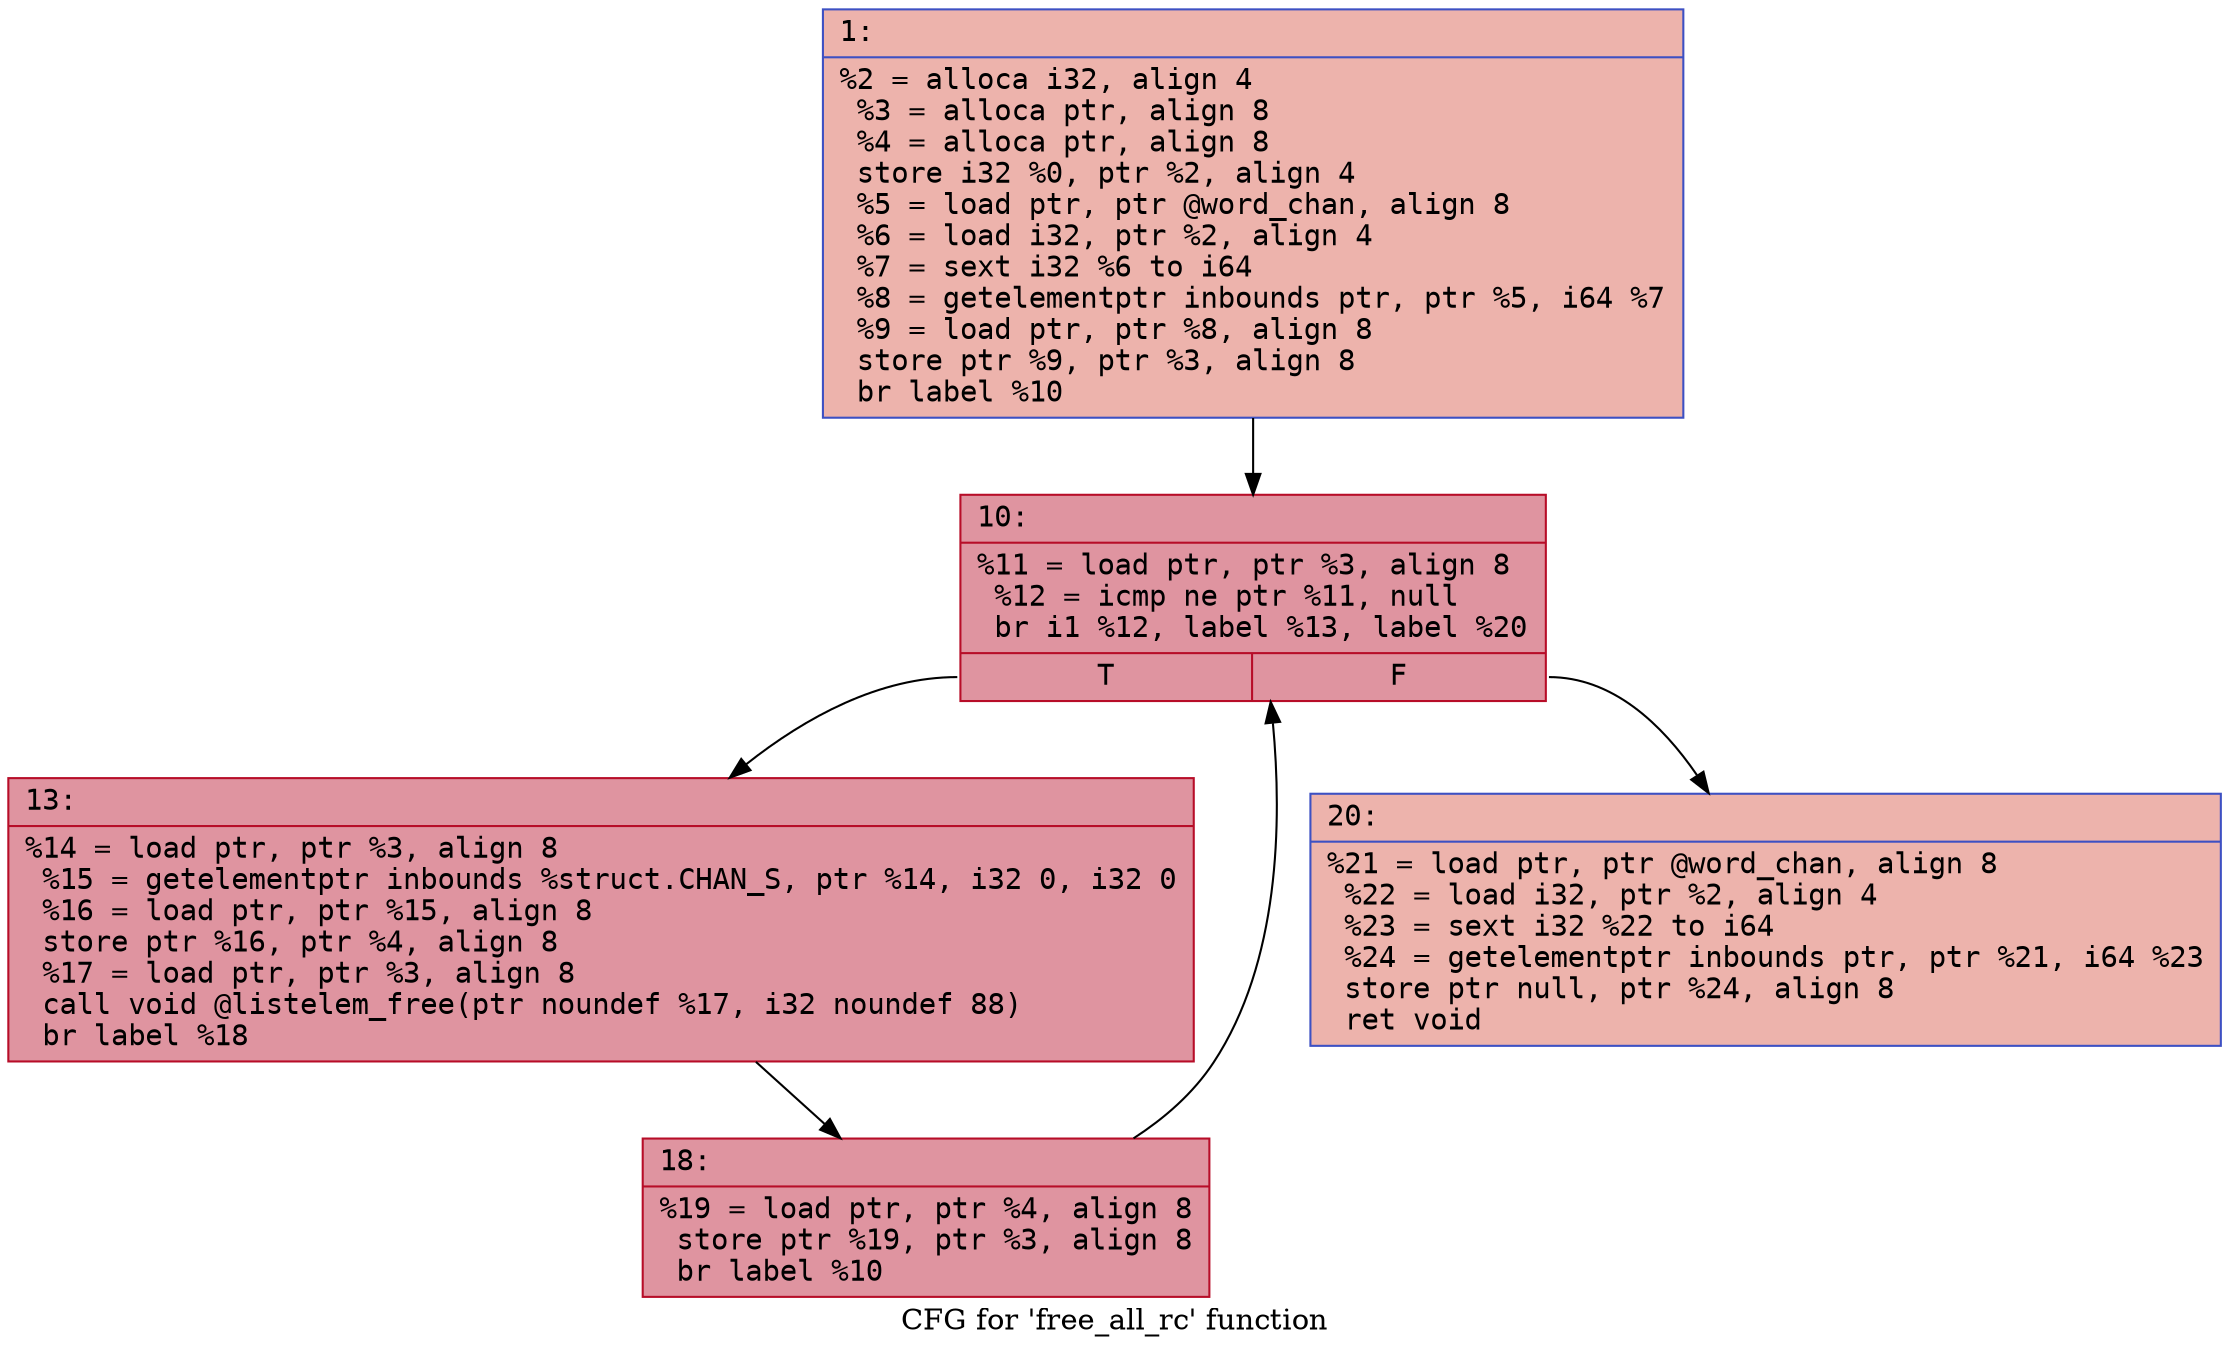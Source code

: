 digraph "CFG for 'free_all_rc' function" {
	label="CFG for 'free_all_rc' function";

	Node0x6000020374d0 [shape=record,color="#3d50c3ff", style=filled, fillcolor="#d6524470" fontname="Courier",label="{1:\l|  %2 = alloca i32, align 4\l  %3 = alloca ptr, align 8\l  %4 = alloca ptr, align 8\l  store i32 %0, ptr %2, align 4\l  %5 = load ptr, ptr @word_chan, align 8\l  %6 = load i32, ptr %2, align 4\l  %7 = sext i32 %6 to i64\l  %8 = getelementptr inbounds ptr, ptr %5, i64 %7\l  %9 = load ptr, ptr %8, align 8\l  store ptr %9, ptr %3, align 8\l  br label %10\l}"];
	Node0x6000020374d0 -> Node0x600002037520[tooltip="1 -> 10\nProbability 100.00%" ];
	Node0x600002037520 [shape=record,color="#b70d28ff", style=filled, fillcolor="#b70d2870" fontname="Courier",label="{10:\l|  %11 = load ptr, ptr %3, align 8\l  %12 = icmp ne ptr %11, null\l  br i1 %12, label %13, label %20\l|{<s0>T|<s1>F}}"];
	Node0x600002037520:s0 -> Node0x600002037570[tooltip="10 -> 13\nProbability 96.88%" ];
	Node0x600002037520:s1 -> Node0x600002037610[tooltip="10 -> 20\nProbability 3.12%" ];
	Node0x600002037570 [shape=record,color="#b70d28ff", style=filled, fillcolor="#b70d2870" fontname="Courier",label="{13:\l|  %14 = load ptr, ptr %3, align 8\l  %15 = getelementptr inbounds %struct.CHAN_S, ptr %14, i32 0, i32 0\l  %16 = load ptr, ptr %15, align 8\l  store ptr %16, ptr %4, align 8\l  %17 = load ptr, ptr %3, align 8\l  call void @listelem_free(ptr noundef %17, i32 noundef 88)\l  br label %18\l}"];
	Node0x600002037570 -> Node0x6000020375c0[tooltip="13 -> 18\nProbability 100.00%" ];
	Node0x6000020375c0 [shape=record,color="#b70d28ff", style=filled, fillcolor="#b70d2870" fontname="Courier",label="{18:\l|  %19 = load ptr, ptr %4, align 8\l  store ptr %19, ptr %3, align 8\l  br label %10\l}"];
	Node0x6000020375c0 -> Node0x600002037520[tooltip="18 -> 10\nProbability 100.00%" ];
	Node0x600002037610 [shape=record,color="#3d50c3ff", style=filled, fillcolor="#d6524470" fontname="Courier",label="{20:\l|  %21 = load ptr, ptr @word_chan, align 8\l  %22 = load i32, ptr %2, align 4\l  %23 = sext i32 %22 to i64\l  %24 = getelementptr inbounds ptr, ptr %21, i64 %23\l  store ptr null, ptr %24, align 8\l  ret void\l}"];
}
